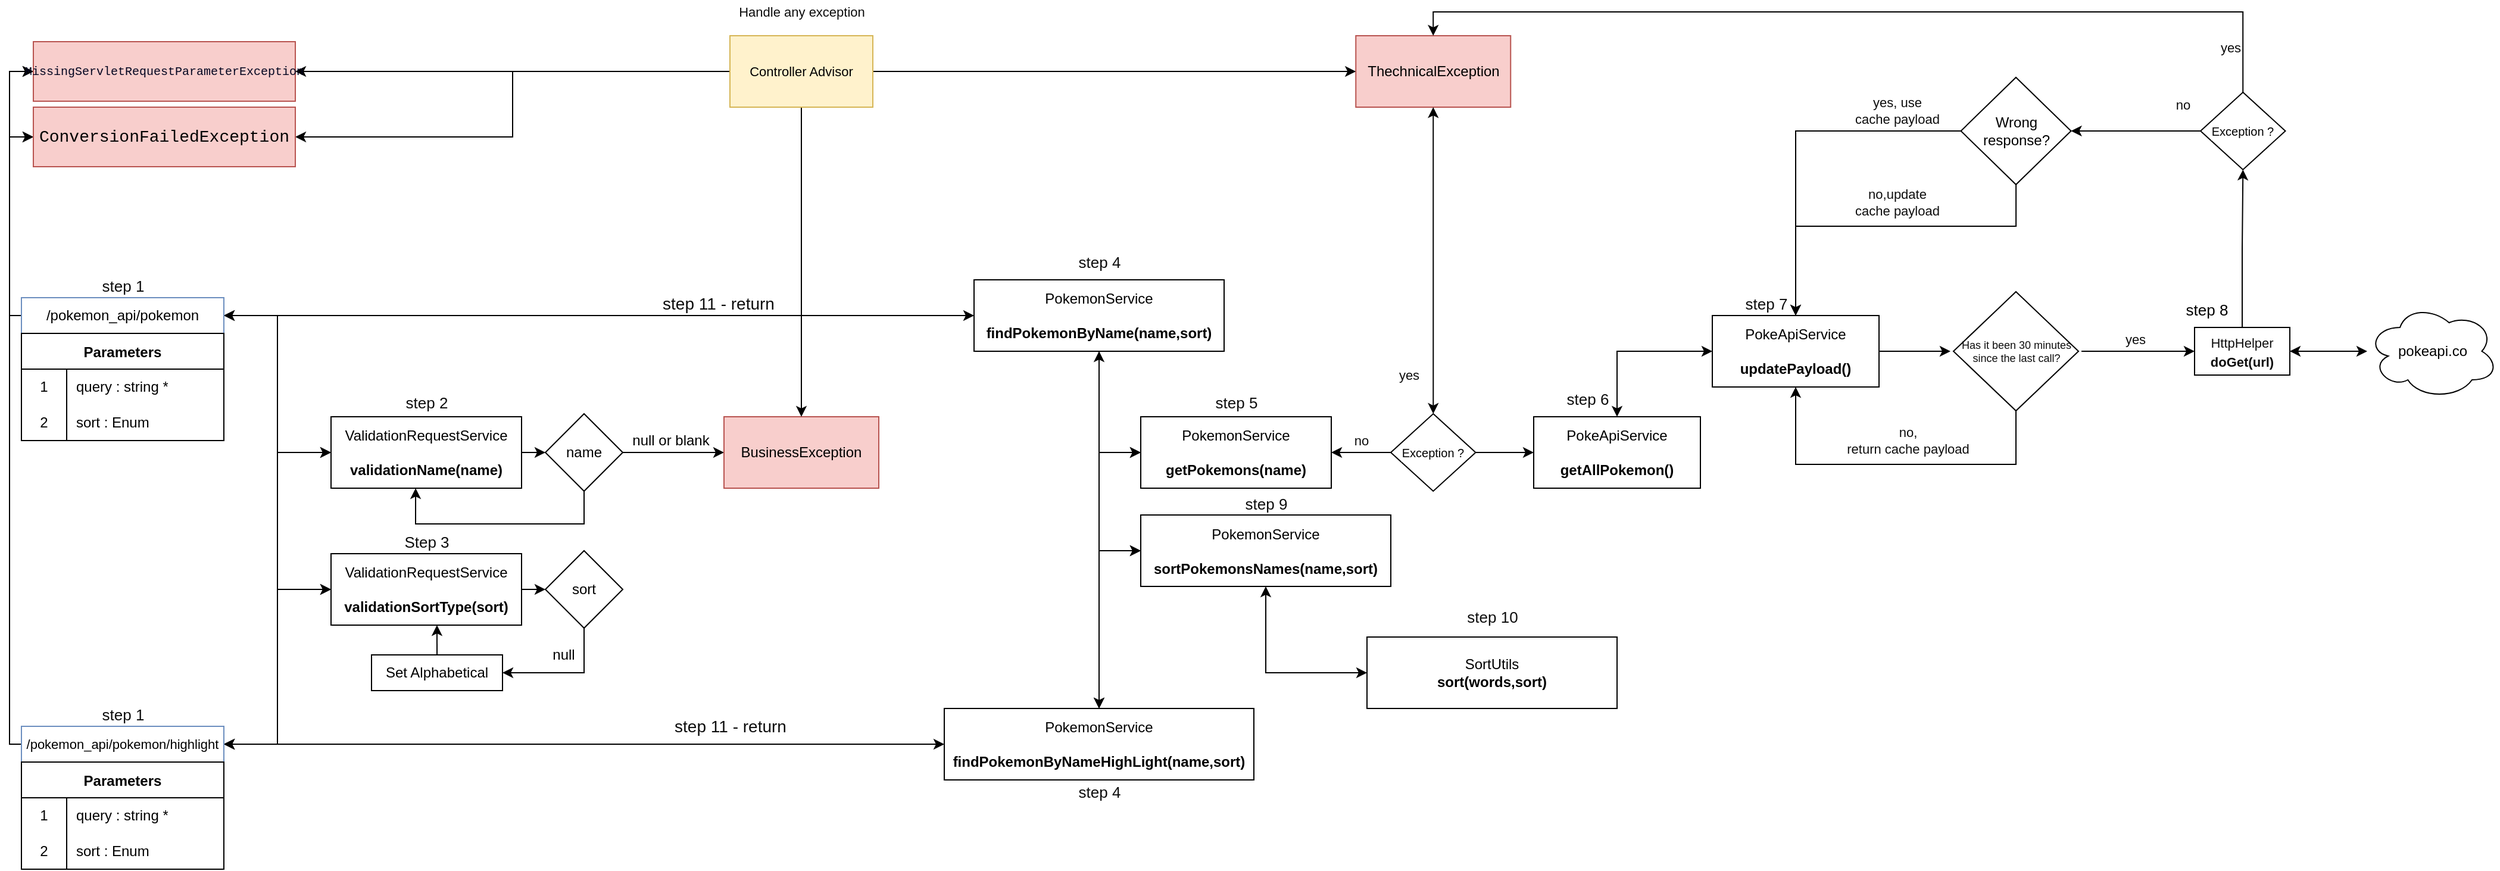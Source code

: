 <mxfile version="19.0.3" type="device"><diagram id="C5RBs43oDa-KdzZeNtuy" name="Page-1"><mxGraphModel dx="3700" dy="2669" grid="1" gridSize="10" guides="1" tooltips="1" connect="1" arrows="1" fold="1" page="1" pageScale="1" pageWidth="827" pageHeight="1169" math="0" shadow="0"><root><mxCell id="WIyWlLk6GJQsqaUBKTNV-0"/><mxCell id="WIyWlLk6GJQsqaUBKTNV-1" parent="WIyWlLk6GJQsqaUBKTNV-0"/><mxCell id="DcJVsEocoOYcsHqvZRlc-24" style="edgeStyle=orthogonalEdgeStyle;rounded=0;orthogonalLoop=1;jettySize=auto;html=1;entryX=0;entryY=0.5;entryDx=0;entryDy=0;startArrow=classic;startFill=1;" edge="1" parent="WIyWlLk6GJQsqaUBKTNV-1" source="DcJVsEocoOYcsHqvZRlc-1" target="DcJVsEocoOYcsHqvZRlc-23"><mxGeometry relative="1" as="geometry"/></mxCell><mxCell id="DcJVsEocoOYcsHqvZRlc-26" style="edgeStyle=orthogonalEdgeStyle;rounded=0;orthogonalLoop=1;jettySize=auto;html=1;entryX=0;entryY=0.5;entryDx=0;entryDy=0;startArrow=classic;startFill=1;" edge="1" parent="WIyWlLk6GJQsqaUBKTNV-1" source="DcJVsEocoOYcsHqvZRlc-1" target="DcJVsEocoOYcsHqvZRlc-25"><mxGeometry relative="1" as="geometry"/></mxCell><mxCell id="DcJVsEocoOYcsHqvZRlc-45" style="edgeStyle=orthogonalEdgeStyle;rounded=0;orthogonalLoop=1;jettySize=auto;html=1;entryX=0;entryY=0.5;entryDx=0;entryDy=0;startArrow=none;startFill=0;" edge="1" parent="WIyWlLk6GJQsqaUBKTNV-1" source="DcJVsEocoOYcsHqvZRlc-1" target="DcJVsEocoOYcsHqvZRlc-44"><mxGeometry relative="1" as="geometry"/></mxCell><mxCell id="DcJVsEocoOYcsHqvZRlc-158" style="edgeStyle=orthogonalEdgeStyle;rounded=0;orthogonalLoop=1;jettySize=auto;html=1;entryX=0;entryY=0.5;entryDx=0;entryDy=0;fontSize=10;fontColor=#000000;startArrow=none;startFill=0;" edge="1" parent="WIyWlLk6GJQsqaUBKTNV-1" source="DcJVsEocoOYcsHqvZRlc-1" target="DcJVsEocoOYcsHqvZRlc-156"><mxGeometry relative="1" as="geometry"><Array as="points"><mxPoint y="135"/><mxPoint y="-15"/></Array></mxGeometry></mxCell><mxCell id="DcJVsEocoOYcsHqvZRlc-159" style="edgeStyle=orthogonalEdgeStyle;rounded=0;orthogonalLoop=1;jettySize=auto;html=1;entryX=0;entryY=0.5;entryDx=0;entryDy=0;fontSize=10;fontColor=#000000;startArrow=none;startFill=0;" edge="1" parent="WIyWlLk6GJQsqaUBKTNV-1" source="DcJVsEocoOYcsHqvZRlc-1" target="DcJVsEocoOYcsHqvZRlc-152"><mxGeometry relative="1" as="geometry"><Array as="points"><mxPoint y="135"/><mxPoint y="-70"/></Array></mxGeometry></mxCell><mxCell id="DcJVsEocoOYcsHqvZRlc-1" value="/pokemon_api/pokemon&lt;br&gt;" style="whiteSpace=wrap;html=1;labelBackgroundColor=#FFFFFF;fillColor=none;strokeColor=#6c8ebf;strokeWidth=1;" vertex="1" parent="WIyWlLk6GJQsqaUBKTNV-1"><mxGeometry x="10" y="120" width="170" height="30" as="geometry"/></mxCell><mxCell id="DcJVsEocoOYcsHqvZRlc-2" value="Parameters" style="shape=table;startSize=30;container=1;collapsible=0;childLayout=tableLayout;fixedRows=1;rowLines=0;fontStyle=1;labelBackgroundColor=#FFFFFF;" vertex="1" parent="WIyWlLk6GJQsqaUBKTNV-1"><mxGeometry x="10" y="150" width="170" height="90" as="geometry"/></mxCell><mxCell id="DcJVsEocoOYcsHqvZRlc-3" value="" style="shape=tableRow;horizontal=0;startSize=0;swimlaneHead=0;swimlaneBody=0;top=0;left=0;bottom=0;right=0;collapsible=0;dropTarget=0;fillColor=none;points=[[0,0.5],[1,0.5]];portConstraint=eastwest;labelBackgroundColor=#FFFFFF;" vertex="1" parent="DcJVsEocoOYcsHqvZRlc-2"><mxGeometry y="30" width="170" height="30" as="geometry"/></mxCell><mxCell id="DcJVsEocoOYcsHqvZRlc-4" value="1" style="shape=partialRectangle;html=1;whiteSpace=wrap;connectable=0;fillColor=none;top=0;left=0;bottom=0;right=0;overflow=hidden;pointerEvents=1;labelBackgroundColor=#FFFFFF;" vertex="1" parent="DcJVsEocoOYcsHqvZRlc-3"><mxGeometry width="38" height="30" as="geometry"><mxRectangle width="38" height="30" as="alternateBounds"/></mxGeometry></mxCell><mxCell id="DcJVsEocoOYcsHqvZRlc-5" value="query : string *" style="shape=partialRectangle;html=1;whiteSpace=wrap;connectable=0;fillColor=none;top=0;left=0;bottom=0;right=0;align=left;spacingLeft=6;overflow=hidden;labelBackgroundColor=#FFFFFF;" vertex="1" parent="DcJVsEocoOYcsHqvZRlc-3"><mxGeometry x="38" width="132" height="30" as="geometry"><mxRectangle width="132" height="30" as="alternateBounds"/></mxGeometry></mxCell><mxCell id="DcJVsEocoOYcsHqvZRlc-6" value="" style="shape=tableRow;horizontal=0;startSize=0;swimlaneHead=0;swimlaneBody=0;top=0;left=0;bottom=0;right=0;collapsible=0;dropTarget=0;fillColor=none;points=[[0,0.5],[1,0.5]];portConstraint=eastwest;labelBackgroundColor=#FFFFFF;" vertex="1" parent="DcJVsEocoOYcsHqvZRlc-2"><mxGeometry y="60" width="170" height="30" as="geometry"/></mxCell><mxCell id="DcJVsEocoOYcsHqvZRlc-7" value="2" style="shape=partialRectangle;html=1;whiteSpace=wrap;connectable=0;fillColor=none;top=0;left=0;bottom=0;right=0;overflow=hidden;labelBackgroundColor=#FFFFFF;" vertex="1" parent="DcJVsEocoOYcsHqvZRlc-6"><mxGeometry width="38" height="30" as="geometry"><mxRectangle width="38" height="30" as="alternateBounds"/></mxGeometry></mxCell><mxCell id="DcJVsEocoOYcsHqvZRlc-8" value="sort : Enum" style="shape=partialRectangle;html=1;whiteSpace=wrap;connectable=0;fillColor=none;top=0;left=0;bottom=0;right=0;align=left;spacingLeft=6;overflow=hidden;labelBackgroundColor=#FFFFFF;" vertex="1" parent="DcJVsEocoOYcsHqvZRlc-6"><mxGeometry x="38" width="132" height="30" as="geometry"><mxRectangle width="132" height="30" as="alternateBounds"/></mxGeometry></mxCell><mxCell id="DcJVsEocoOYcsHqvZRlc-29" style="edgeStyle=orthogonalEdgeStyle;rounded=0;orthogonalLoop=1;jettySize=auto;html=1;exitX=1;exitY=0.5;exitDx=0;exitDy=0;entryX=0;entryY=0.5;entryDx=0;entryDy=0;startArrow=none;startFill=0;" edge="1" parent="WIyWlLk6GJQsqaUBKTNV-1" source="DcJVsEocoOYcsHqvZRlc-23" target="DcJVsEocoOYcsHqvZRlc-27"><mxGeometry relative="1" as="geometry"/></mxCell><mxCell id="DcJVsEocoOYcsHqvZRlc-23" value="ValidationRequestService&lt;br&gt;&lt;br&gt;&lt;b&gt;validationName(name)&lt;/b&gt;" style="whiteSpace=wrap;html=1;labelBackgroundColor=#FFFFFF;strokeWidth=1;fillColor=none;" vertex="1" parent="WIyWlLk6GJQsqaUBKTNV-1"><mxGeometry x="270" y="220" width="160" height="60" as="geometry"/></mxCell><mxCell id="DcJVsEocoOYcsHqvZRlc-37" style="edgeStyle=orthogonalEdgeStyle;rounded=0;orthogonalLoop=1;jettySize=auto;html=1;exitX=1;exitY=0.5;exitDx=0;exitDy=0;entryX=0;entryY=0.5;entryDx=0;entryDy=0;startArrow=none;startFill=0;" edge="1" parent="WIyWlLk6GJQsqaUBKTNV-1" source="DcJVsEocoOYcsHqvZRlc-25" target="DcJVsEocoOYcsHqvZRlc-36"><mxGeometry relative="1" as="geometry"/></mxCell><mxCell id="DcJVsEocoOYcsHqvZRlc-25" value="ValidationRequestService&lt;br&gt;&lt;br&gt;&lt;b&gt;validationSortType(sort)&lt;/b&gt;" style="whiteSpace=wrap;html=1;labelBackgroundColor=#FFFFFF;strokeWidth=1;fillColor=none;" vertex="1" parent="WIyWlLk6GJQsqaUBKTNV-1"><mxGeometry x="270" y="335" width="160" height="60" as="geometry"/></mxCell><mxCell id="DcJVsEocoOYcsHqvZRlc-28" style="edgeStyle=orthogonalEdgeStyle;rounded=0;orthogonalLoop=1;jettySize=auto;html=1;entryX=0.444;entryY=1;entryDx=0;entryDy=0;entryPerimeter=0;startArrow=none;startFill=0;exitX=0.5;exitY=1;exitDx=0;exitDy=0;" edge="1" parent="WIyWlLk6GJQsqaUBKTNV-1" source="DcJVsEocoOYcsHqvZRlc-27" target="DcJVsEocoOYcsHqvZRlc-23"><mxGeometry relative="1" as="geometry"><Array as="points"><mxPoint x="483" y="310"/><mxPoint x="341" y="310"/></Array></mxGeometry></mxCell><mxCell id="DcJVsEocoOYcsHqvZRlc-35" style="edgeStyle=orthogonalEdgeStyle;rounded=0;orthogonalLoop=1;jettySize=auto;html=1;entryX=0;entryY=0.5;entryDx=0;entryDy=0;startArrow=none;startFill=0;" edge="1" parent="WIyWlLk6GJQsqaUBKTNV-1" source="DcJVsEocoOYcsHqvZRlc-27" target="DcJVsEocoOYcsHqvZRlc-34"><mxGeometry relative="1" as="geometry"/></mxCell><mxCell id="DcJVsEocoOYcsHqvZRlc-27" value="name" style="rhombus;whiteSpace=wrap;html=1;labelBackgroundColor=#FFFFFF;strokeWidth=1;fillColor=none;" vertex="1" parent="WIyWlLk6GJQsqaUBKTNV-1"><mxGeometry x="450" y="217.5" width="65" height="65" as="geometry"/></mxCell><mxCell id="DcJVsEocoOYcsHqvZRlc-30" value="null or blank" style="text;html=1;align=center;verticalAlign=middle;resizable=0;points=[];autosize=1;strokeColor=none;fillColor=none;" vertex="1" parent="WIyWlLk6GJQsqaUBKTNV-1"><mxGeometry x="515" y="230" width="80" height="20" as="geometry"/></mxCell><mxCell id="DcJVsEocoOYcsHqvZRlc-34" value="BusinessException" style="whiteSpace=wrap;html=1;strokeWidth=1;fillColor=#f8cecc;strokeColor=#b85450;" vertex="1" parent="WIyWlLk6GJQsqaUBKTNV-1"><mxGeometry x="600" y="220" width="130" height="60" as="geometry"/></mxCell><mxCell id="DcJVsEocoOYcsHqvZRlc-42" style="edgeStyle=orthogonalEdgeStyle;rounded=0;orthogonalLoop=1;jettySize=auto;html=1;entryX=1;entryY=0.5;entryDx=0;entryDy=0;startArrow=none;startFill=0;exitX=0.5;exitY=1;exitDx=0;exitDy=0;" edge="1" parent="WIyWlLk6GJQsqaUBKTNV-1" source="DcJVsEocoOYcsHqvZRlc-36" target="DcJVsEocoOYcsHqvZRlc-41"><mxGeometry relative="1" as="geometry"><Array as="points"><mxPoint x="483" y="435"/></Array></mxGeometry></mxCell><mxCell id="DcJVsEocoOYcsHqvZRlc-36" value="sort" style="rhombus;whiteSpace=wrap;html=1;labelBackgroundColor=#FFFFFF;strokeWidth=1;fillColor=none;" vertex="1" parent="WIyWlLk6GJQsqaUBKTNV-1"><mxGeometry x="450" y="332.5" width="65" height="65" as="geometry"/></mxCell><mxCell id="DcJVsEocoOYcsHqvZRlc-39" value="null" style="text;html=1;align=center;verticalAlign=middle;resizable=0;points=[];autosize=1;strokeColor=none;fillColor=none;" vertex="1" parent="WIyWlLk6GJQsqaUBKTNV-1"><mxGeometry x="450" y="410" width="30" height="20" as="geometry"/></mxCell><mxCell id="DcJVsEocoOYcsHqvZRlc-43" style="edgeStyle=orthogonalEdgeStyle;rounded=0;orthogonalLoop=1;jettySize=auto;html=1;exitX=0.5;exitY=0;exitDx=0;exitDy=0;entryX=0.556;entryY=1;entryDx=0;entryDy=0;entryPerimeter=0;startArrow=none;startFill=0;" edge="1" parent="WIyWlLk6GJQsqaUBKTNV-1" source="DcJVsEocoOYcsHqvZRlc-41" target="DcJVsEocoOYcsHqvZRlc-25"><mxGeometry relative="1" as="geometry"/></mxCell><mxCell id="DcJVsEocoOYcsHqvZRlc-41" value="Set Alphabetical" style="whiteSpace=wrap;html=1;labelBackgroundColor=#FFFFFF;strokeWidth=1;fillColor=none;" vertex="1" parent="WIyWlLk6GJQsqaUBKTNV-1"><mxGeometry x="304" y="420" width="110" height="30" as="geometry"/></mxCell><mxCell id="DcJVsEocoOYcsHqvZRlc-50" style="edgeStyle=orthogonalEdgeStyle;rounded=0;orthogonalLoop=1;jettySize=auto;html=1;exitX=0.5;exitY=1;exitDx=0;exitDy=0;entryX=0;entryY=0.5;entryDx=0;entryDy=0;startArrow=none;startFill=0;" edge="1" parent="WIyWlLk6GJQsqaUBKTNV-1" source="DcJVsEocoOYcsHqvZRlc-44" target="DcJVsEocoOYcsHqvZRlc-47"><mxGeometry relative="1" as="geometry"/></mxCell><mxCell id="DcJVsEocoOYcsHqvZRlc-71" style="edgeStyle=orthogonalEdgeStyle;rounded=0;orthogonalLoop=1;jettySize=auto;html=1;entryX=0;entryY=0.5;entryDx=0;entryDy=0;fontSize=11;fontColor=#0D0D0D;startArrow=classic;startFill=1;" edge="1" parent="WIyWlLk6GJQsqaUBKTNV-1" source="DcJVsEocoOYcsHqvZRlc-44" target="DcJVsEocoOYcsHqvZRlc-48"><mxGeometry relative="1" as="geometry"/></mxCell><mxCell id="DcJVsEocoOYcsHqvZRlc-44" value="PokemonService&lt;br&gt;&lt;br&gt;&lt;b&gt;findPokemonByName(name,sort)&lt;/b&gt;" style="whiteSpace=wrap;html=1;labelBackgroundColor=#FFFFFF;strokeWidth=1;fillColor=none;" vertex="1" parent="WIyWlLk6GJQsqaUBKTNV-1"><mxGeometry x="810" y="105" width="210" height="60" as="geometry"/></mxCell><mxCell id="DcJVsEocoOYcsHqvZRlc-47" value="PokemonService&lt;br&gt;&lt;br&gt;&lt;b&gt;getPokemons(name)&lt;/b&gt;" style="whiteSpace=wrap;html=1;labelBackgroundColor=#FFFFFF;strokeWidth=1;fillColor=none;" vertex="1" parent="WIyWlLk6GJQsqaUBKTNV-1"><mxGeometry x="950" y="220" width="160" height="60" as="geometry"/></mxCell><mxCell id="DcJVsEocoOYcsHqvZRlc-73" style="edgeStyle=orthogonalEdgeStyle;rounded=0;orthogonalLoop=1;jettySize=auto;html=1;entryX=0;entryY=0.5;entryDx=0;entryDy=0;fontSize=11;fontColor=#0D0D0D;startArrow=classic;startFill=1;" edge="1" parent="WIyWlLk6GJQsqaUBKTNV-1" source="DcJVsEocoOYcsHqvZRlc-48" target="DcJVsEocoOYcsHqvZRlc-72"><mxGeometry relative="1" as="geometry"/></mxCell><mxCell id="DcJVsEocoOYcsHqvZRlc-48" value="PokemonService&lt;br&gt;&lt;br&gt;&lt;b&gt;sortPokemonsNames(name,sort)&lt;/b&gt;" style="whiteSpace=wrap;html=1;labelBackgroundColor=#FFFFFF;strokeWidth=1;fillColor=none;" vertex="1" parent="WIyWlLk6GJQsqaUBKTNV-1"><mxGeometry x="950" y="302.5" width="210" height="60" as="geometry"/></mxCell><mxCell id="DcJVsEocoOYcsHqvZRlc-144" style="edgeStyle=orthogonalEdgeStyle;rounded=0;orthogonalLoop=1;jettySize=auto;html=1;entryX=0;entryY=0.5;entryDx=0;entryDy=0;fontSize=11;fontColor=#0D0D0D;startArrow=classic;startFill=1;" edge="1" parent="WIyWlLk6GJQsqaUBKTNV-1" source="DcJVsEocoOYcsHqvZRlc-49" target="DcJVsEocoOYcsHqvZRlc-56"><mxGeometry relative="1" as="geometry"><Array as="points"><mxPoint x="1350" y="165"/></Array></mxGeometry></mxCell><mxCell id="DcJVsEocoOYcsHqvZRlc-49" value="PokeApiService&lt;br&gt;&lt;br&gt;&lt;b&gt;getAllPokemon()&lt;/b&gt;" style="whiteSpace=wrap;html=1;labelBackgroundColor=#FFFFFF;strokeWidth=1;fillColor=none;" vertex="1" parent="WIyWlLk6GJQsqaUBKTNV-1"><mxGeometry x="1280" y="220" width="140" height="60" as="geometry"/></mxCell><mxCell id="DcJVsEocoOYcsHqvZRlc-52" value="pokeapi.co" style="ellipse;shape=cloud;whiteSpace=wrap;html=1;labelBackgroundColor=#FFFFFF;strokeWidth=1;fillColor=none;" vertex="1" parent="WIyWlLk6GJQsqaUBKTNV-1"><mxGeometry x="1980" y="125" width="110" height="80" as="geometry"/></mxCell><mxCell id="DcJVsEocoOYcsHqvZRlc-127" style="edgeStyle=orthogonalEdgeStyle;rounded=0;orthogonalLoop=1;jettySize=auto;html=1;fontSize=10;fontColor=#0D0D0D;startArrow=none;startFill=0;" edge="1" parent="WIyWlLk6GJQsqaUBKTNV-1" source="DcJVsEocoOYcsHqvZRlc-56" target="DcJVsEocoOYcsHqvZRlc-61"><mxGeometry relative="1" as="geometry"/></mxCell><mxCell id="DcJVsEocoOYcsHqvZRlc-56" value="PokeApiService&lt;br&gt;&lt;br&gt;&lt;b&gt;updatePayload()&lt;/b&gt;" style="whiteSpace=wrap;html=1;labelBackgroundColor=#FFFFFF;strokeWidth=1;fillColor=none;" vertex="1" parent="WIyWlLk6GJQsqaUBKTNV-1"><mxGeometry x="1430" y="135" width="140" height="60" as="geometry"/></mxCell><mxCell id="DcJVsEocoOYcsHqvZRlc-65" value="yes" style="text;html=1;align=center;verticalAlign=middle;resizable=0;points=[];autosize=1;strokeColor=none;fillColor=none;fontSize=11;fontColor=#0D0D0D;" vertex="1" parent="WIyWlLk6GJQsqaUBKTNV-1"><mxGeometry x="1850.0" y="-100" width="30" height="20" as="geometry"/></mxCell><mxCell id="DcJVsEocoOYcsHqvZRlc-66" value="no,&lt;br&gt;return cache payload" style="text;html=1;align=center;verticalAlign=middle;resizable=0;points=[];autosize=1;strokeColor=none;fillColor=none;fontSize=11;fontColor=#0D0D0D;" vertex="1" parent="WIyWlLk6GJQsqaUBKTNV-1"><mxGeometry x="1534" y="225" width="120" height="30" as="geometry"/></mxCell><mxCell id="DcJVsEocoOYcsHqvZRlc-70" value="yes, use&lt;br&gt;cache payload" style="text;html=1;align=center;verticalAlign=middle;resizable=0;points=[];autosize=1;strokeColor=none;fillColor=none;fontSize=11;fontColor=#0D0D0D;" vertex="1" parent="WIyWlLk6GJQsqaUBKTNV-1"><mxGeometry x="1540" y="-52.5" width="90" height="30" as="geometry"/></mxCell><mxCell id="DcJVsEocoOYcsHqvZRlc-72" value="SortUtils&lt;br&gt;&lt;b&gt;sort(words,sort)&lt;/b&gt;" style="whiteSpace=wrap;html=1;labelBackgroundColor=#FFFFFF;strokeWidth=1;fillColor=none;" vertex="1" parent="WIyWlLk6GJQsqaUBKTNV-1"><mxGeometry x="1140" y="405" width="210" height="60" as="geometry"/></mxCell><mxCell id="DcJVsEocoOYcsHqvZRlc-82" style="edgeStyle=orthogonalEdgeStyle;rounded=0;orthogonalLoop=1;jettySize=auto;html=1;entryX=0;entryY=0.5;entryDx=0;entryDy=0;fontSize=11;fontColor=#0D0D0D;startArrow=classic;startFill=1;" edge="1" parent="WIyWlLk6GJQsqaUBKTNV-1" source="DcJVsEocoOYcsHqvZRlc-74" target="DcJVsEocoOYcsHqvZRlc-23"><mxGeometry relative="1" as="geometry"/></mxCell><mxCell id="DcJVsEocoOYcsHqvZRlc-83" style="edgeStyle=orthogonalEdgeStyle;rounded=0;orthogonalLoop=1;jettySize=auto;html=1;entryX=0;entryY=0.5;entryDx=0;entryDy=0;fontSize=11;fontColor=#0D0D0D;startArrow=classic;startFill=1;" edge="1" parent="WIyWlLk6GJQsqaUBKTNV-1" source="DcJVsEocoOYcsHqvZRlc-74" target="DcJVsEocoOYcsHqvZRlc-25"><mxGeometry relative="1" as="geometry"/></mxCell><mxCell id="DcJVsEocoOYcsHqvZRlc-85" style="edgeStyle=orthogonalEdgeStyle;rounded=0;orthogonalLoop=1;jettySize=auto;html=1;entryX=0;entryY=0.5;entryDx=0;entryDy=0;fontSize=11;fontColor=#0D0D0D;startArrow=classic;startFill=1;" edge="1" parent="WIyWlLk6GJQsqaUBKTNV-1" source="DcJVsEocoOYcsHqvZRlc-74" target="DcJVsEocoOYcsHqvZRlc-84"><mxGeometry relative="1" as="geometry"/></mxCell><mxCell id="DcJVsEocoOYcsHqvZRlc-160" style="edgeStyle=orthogonalEdgeStyle;rounded=0;orthogonalLoop=1;jettySize=auto;html=1;entryX=0;entryY=0.5;entryDx=0;entryDy=0;fontSize=10;fontColor=#000000;startArrow=none;startFill=0;" edge="1" parent="WIyWlLk6GJQsqaUBKTNV-1" source="DcJVsEocoOYcsHqvZRlc-74" target="DcJVsEocoOYcsHqvZRlc-156"><mxGeometry relative="1" as="geometry"><Array as="points"><mxPoint y="495"/><mxPoint y="-15"/></Array></mxGeometry></mxCell><mxCell id="DcJVsEocoOYcsHqvZRlc-161" style="edgeStyle=orthogonalEdgeStyle;rounded=0;orthogonalLoop=1;jettySize=auto;html=1;entryX=0;entryY=0.5;entryDx=0;entryDy=0;fontSize=10;fontColor=#000000;startArrow=none;startFill=0;" edge="1" parent="WIyWlLk6GJQsqaUBKTNV-1" source="DcJVsEocoOYcsHqvZRlc-74" target="DcJVsEocoOYcsHqvZRlc-152"><mxGeometry relative="1" as="geometry"><Array as="points"><mxPoint y="495"/><mxPoint y="-70"/></Array></mxGeometry></mxCell><mxCell id="DcJVsEocoOYcsHqvZRlc-74" value="&lt;font style=&quot;font-size: 11px;&quot;&gt;/pokemon_api/pokemon/highlight&lt;/font&gt;" style="whiteSpace=wrap;html=1;labelBackgroundColor=#FFFFFF;fillColor=none;strokeColor=#6c8ebf;strokeWidth=1;" vertex="1" parent="WIyWlLk6GJQsqaUBKTNV-1"><mxGeometry x="10" y="480" width="170" height="30" as="geometry"/></mxCell><mxCell id="DcJVsEocoOYcsHqvZRlc-75" value="Parameters" style="shape=table;startSize=30;container=1;collapsible=0;childLayout=tableLayout;fixedRows=1;rowLines=0;fontStyle=1;labelBackgroundColor=#FFFFFF;" vertex="1" parent="WIyWlLk6GJQsqaUBKTNV-1"><mxGeometry x="10" y="510" width="170" height="90" as="geometry"/></mxCell><mxCell id="DcJVsEocoOYcsHqvZRlc-76" value="" style="shape=tableRow;horizontal=0;startSize=0;swimlaneHead=0;swimlaneBody=0;top=0;left=0;bottom=0;right=0;collapsible=0;dropTarget=0;fillColor=none;points=[[0,0.5],[1,0.5]];portConstraint=eastwest;labelBackgroundColor=#FFFFFF;" vertex="1" parent="DcJVsEocoOYcsHqvZRlc-75"><mxGeometry y="30" width="170" height="30" as="geometry"/></mxCell><mxCell id="DcJVsEocoOYcsHqvZRlc-77" value="1" style="shape=partialRectangle;html=1;whiteSpace=wrap;connectable=0;fillColor=none;top=0;left=0;bottom=0;right=0;overflow=hidden;pointerEvents=1;labelBackgroundColor=#FFFFFF;" vertex="1" parent="DcJVsEocoOYcsHqvZRlc-76"><mxGeometry width="38" height="30" as="geometry"><mxRectangle width="38" height="30" as="alternateBounds"/></mxGeometry></mxCell><mxCell id="DcJVsEocoOYcsHqvZRlc-78" value="query : string *" style="shape=partialRectangle;html=1;whiteSpace=wrap;connectable=0;fillColor=none;top=0;left=0;bottom=0;right=0;align=left;spacingLeft=6;overflow=hidden;labelBackgroundColor=#FFFFFF;" vertex="1" parent="DcJVsEocoOYcsHqvZRlc-76"><mxGeometry x="38" width="132" height="30" as="geometry"><mxRectangle width="132" height="30" as="alternateBounds"/></mxGeometry></mxCell><mxCell id="DcJVsEocoOYcsHqvZRlc-79" value="" style="shape=tableRow;horizontal=0;startSize=0;swimlaneHead=0;swimlaneBody=0;top=0;left=0;bottom=0;right=0;collapsible=0;dropTarget=0;fillColor=none;points=[[0,0.5],[1,0.5]];portConstraint=eastwest;labelBackgroundColor=#FFFFFF;" vertex="1" parent="DcJVsEocoOYcsHqvZRlc-75"><mxGeometry y="60" width="170" height="30" as="geometry"/></mxCell><mxCell id="DcJVsEocoOYcsHqvZRlc-80" value="2" style="shape=partialRectangle;html=1;whiteSpace=wrap;connectable=0;fillColor=none;top=0;left=0;bottom=0;right=0;overflow=hidden;labelBackgroundColor=#FFFFFF;" vertex="1" parent="DcJVsEocoOYcsHqvZRlc-79"><mxGeometry width="38" height="30" as="geometry"><mxRectangle width="38" height="30" as="alternateBounds"/></mxGeometry></mxCell><mxCell id="DcJVsEocoOYcsHqvZRlc-81" value="sort : Enum" style="shape=partialRectangle;html=1;whiteSpace=wrap;connectable=0;fillColor=none;top=0;left=0;bottom=0;right=0;align=left;spacingLeft=6;overflow=hidden;labelBackgroundColor=#FFFFFF;" vertex="1" parent="DcJVsEocoOYcsHqvZRlc-79"><mxGeometry x="38" width="132" height="30" as="geometry"><mxRectangle width="132" height="30" as="alternateBounds"/></mxGeometry></mxCell><mxCell id="DcJVsEocoOYcsHqvZRlc-86" style="edgeStyle=orthogonalEdgeStyle;rounded=0;orthogonalLoop=1;jettySize=auto;html=1;entryX=0;entryY=0.5;entryDx=0;entryDy=0;fontSize=11;fontColor=#0D0D0D;startArrow=classic;startFill=1;" edge="1" parent="WIyWlLk6GJQsqaUBKTNV-1" source="DcJVsEocoOYcsHqvZRlc-84" target="DcJVsEocoOYcsHqvZRlc-47"><mxGeometry relative="1" as="geometry"/></mxCell><mxCell id="DcJVsEocoOYcsHqvZRlc-87" style="edgeStyle=orthogonalEdgeStyle;rounded=0;orthogonalLoop=1;jettySize=auto;html=1;entryX=0;entryY=0.5;entryDx=0;entryDy=0;fontSize=11;fontColor=#0D0D0D;startArrow=classic;startFill=1;" edge="1" parent="WIyWlLk6GJQsqaUBKTNV-1" source="DcJVsEocoOYcsHqvZRlc-84" target="DcJVsEocoOYcsHqvZRlc-48"><mxGeometry relative="1" as="geometry"/></mxCell><mxCell id="DcJVsEocoOYcsHqvZRlc-84" value="PokemonService&lt;br&gt;&lt;br&gt;&lt;b&gt;findPokemonByNameHighLight(name,sort)&lt;/b&gt;" style="whiteSpace=wrap;html=1;labelBackgroundColor=#FFFFFF;strokeWidth=1;fillColor=none;" vertex="1" parent="WIyWlLk6GJQsqaUBKTNV-1"><mxGeometry x="785" y="465" width="260" height="60" as="geometry"/></mxCell><mxCell id="DcJVsEocoOYcsHqvZRlc-88" value="step 1" style="text;html=1;align=center;verticalAlign=middle;resizable=0;points=[];autosize=1;strokeColor=none;fillColor=none;fontSize=13;fontColor=#0D0D0D;" vertex="1" parent="WIyWlLk6GJQsqaUBKTNV-1"><mxGeometry x="70" y="460" width="50" height="20" as="geometry"/></mxCell><mxCell id="DcJVsEocoOYcsHqvZRlc-89" value="step 1" style="text;html=1;align=center;verticalAlign=middle;resizable=0;points=[];autosize=1;strokeColor=none;fillColor=none;fontSize=13;fontColor=#0D0D0D;" vertex="1" parent="WIyWlLk6GJQsqaUBKTNV-1"><mxGeometry x="70" y="100" width="50" height="20" as="geometry"/></mxCell><mxCell id="DcJVsEocoOYcsHqvZRlc-90" value="step 2" style="text;html=1;align=center;verticalAlign=middle;resizable=0;points=[];autosize=1;strokeColor=none;fillColor=none;fontSize=13;fontColor=#0D0D0D;" vertex="1" parent="WIyWlLk6GJQsqaUBKTNV-1"><mxGeometry x="325" y="197.5" width="50" height="20" as="geometry"/></mxCell><mxCell id="DcJVsEocoOYcsHqvZRlc-91" value="Step 3" style="text;html=1;align=center;verticalAlign=middle;resizable=0;points=[];autosize=1;strokeColor=none;fillColor=none;fontSize=13;fontColor=#0D0D0D;" vertex="1" parent="WIyWlLk6GJQsqaUBKTNV-1"><mxGeometry x="325" y="315" width="50" height="20" as="geometry"/></mxCell><mxCell id="DcJVsEocoOYcsHqvZRlc-92" value="step 4" style="text;html=1;align=center;verticalAlign=middle;resizable=0;points=[];autosize=1;strokeColor=none;fillColor=none;fontSize=13;fontColor=#0D0D0D;" vertex="1" parent="WIyWlLk6GJQsqaUBKTNV-1"><mxGeometry x="890" y="525" width="50" height="20" as="geometry"/></mxCell><mxCell id="DcJVsEocoOYcsHqvZRlc-93" value="step 4" style="text;html=1;align=center;verticalAlign=middle;resizable=0;points=[];autosize=1;strokeColor=none;fillColor=none;fontSize=13;fontColor=#0D0D0D;" vertex="1" parent="WIyWlLk6GJQsqaUBKTNV-1"><mxGeometry x="890" y="80" width="50" height="20" as="geometry"/></mxCell><mxCell id="DcJVsEocoOYcsHqvZRlc-94" value="step 5" style="text;html=1;align=center;verticalAlign=middle;resizable=0;points=[];autosize=1;strokeColor=none;fillColor=none;fontSize=13;fontColor=#0D0D0D;" vertex="1" parent="WIyWlLk6GJQsqaUBKTNV-1"><mxGeometry x="1005" y="197.5" width="50" height="20" as="geometry"/></mxCell><mxCell id="DcJVsEocoOYcsHqvZRlc-95" value="step 6" style="text;html=1;align=center;verticalAlign=middle;resizable=0;points=[];autosize=1;strokeColor=none;fillColor=none;fontSize=13;fontColor=#0D0D0D;" vertex="1" parent="WIyWlLk6GJQsqaUBKTNV-1"><mxGeometry x="1300" y="195" width="50" height="20" as="geometry"/></mxCell><mxCell id="DcJVsEocoOYcsHqvZRlc-96" value="step 7" style="text;html=1;align=center;verticalAlign=middle;resizable=0;points=[];autosize=1;strokeColor=none;fillColor=none;fontSize=13;fontColor=#0D0D0D;" vertex="1" parent="WIyWlLk6GJQsqaUBKTNV-1"><mxGeometry x="1450" y="115" width="50" height="20" as="geometry"/></mxCell><mxCell id="DcJVsEocoOYcsHqvZRlc-97" value="step 9" style="text;html=1;align=center;verticalAlign=middle;resizable=0;points=[];autosize=1;strokeColor=none;fillColor=none;fontSize=13;fontColor=#0D0D0D;" vertex="1" parent="WIyWlLk6GJQsqaUBKTNV-1"><mxGeometry x="1030" y="282.5" width="50" height="20" as="geometry"/></mxCell><mxCell id="DcJVsEocoOYcsHqvZRlc-98" value="step 10" style="text;html=1;align=center;verticalAlign=middle;resizable=0;points=[];autosize=1;strokeColor=none;fillColor=none;fontSize=13;fontColor=#0D0D0D;" vertex="1" parent="WIyWlLk6GJQsqaUBKTNV-1"><mxGeometry x="1215" y="377.5" width="60" height="20" as="geometry"/></mxCell><mxCell id="DcJVsEocoOYcsHqvZRlc-101" style="edgeStyle=orthogonalEdgeStyle;rounded=0;orthogonalLoop=1;jettySize=auto;html=1;fontSize=13;fontColor=#0D0D0D;startArrow=classic;startFill=1;" edge="1" parent="WIyWlLk6GJQsqaUBKTNV-1" source="DcJVsEocoOYcsHqvZRlc-99" target="DcJVsEocoOYcsHqvZRlc-52"><mxGeometry relative="1" as="geometry"><mxPoint x="1980" y="260" as="targetPoint"/></mxGeometry></mxCell><mxCell id="DcJVsEocoOYcsHqvZRlc-134" style="edgeStyle=orthogonalEdgeStyle;rounded=0;orthogonalLoop=1;jettySize=auto;html=1;fontSize=10;fontColor=#0D0D0D;startArrow=none;startFill=0;" edge="1" parent="WIyWlLk6GJQsqaUBKTNV-1" source="DcJVsEocoOYcsHqvZRlc-99" target="DcJVsEocoOYcsHqvZRlc-115"><mxGeometry relative="1" as="geometry"/></mxCell><mxCell id="DcJVsEocoOYcsHqvZRlc-99" value="&lt;font style=&quot;font-size: 11px;&quot;&gt;HttpHelper&lt;/font&gt;&lt;br&gt;&lt;b style=&quot;font-size: 11px;&quot;&gt;doGet(url)&lt;/b&gt;" style="whiteSpace=wrap;html=1;labelBackgroundColor=none;fontSize=13;fontColor=#0D0D0D;strokeWidth=1;fillColor=none;" vertex="1" parent="WIyWlLk6GJQsqaUBKTNV-1"><mxGeometry x="1834.99" y="145" width="80" height="40" as="geometry"/></mxCell><mxCell id="DcJVsEocoOYcsHqvZRlc-140" style="edgeStyle=orthogonalEdgeStyle;rounded=0;orthogonalLoop=1;jettySize=auto;html=1;entryX=0.5;entryY=0;entryDx=0;entryDy=0;fontSize=11;fontColor=#0D0D0D;startArrow=none;startFill=0;" edge="1" parent="WIyWlLk6GJQsqaUBKTNV-1" source="DcJVsEocoOYcsHqvZRlc-103" target="DcJVsEocoOYcsHqvZRlc-56"><mxGeometry relative="1" as="geometry"><Array as="points"><mxPoint x="1685" y="60"/><mxPoint x="1500" y="60"/></Array></mxGeometry></mxCell><mxCell id="DcJVsEocoOYcsHqvZRlc-142" style="edgeStyle=orthogonalEdgeStyle;rounded=0;orthogonalLoop=1;jettySize=auto;html=1;entryX=0.5;entryY=0;entryDx=0;entryDy=0;fontSize=11;fontColor=#0D0D0D;startArrow=none;startFill=0;" edge="1" parent="WIyWlLk6GJQsqaUBKTNV-1" source="DcJVsEocoOYcsHqvZRlc-103" target="DcJVsEocoOYcsHqvZRlc-56"><mxGeometry relative="1" as="geometry"/></mxCell><mxCell id="DcJVsEocoOYcsHqvZRlc-103" value="Wrong&lt;br&gt;response?" style="rhombus;whiteSpace=wrap;html=1;labelBackgroundColor=#FFFFFF;strokeWidth=1;fillColor=none;" vertex="1" parent="WIyWlLk6GJQsqaUBKTNV-1"><mxGeometry x="1638.75" y="-65" width="92.5" height="90" as="geometry"/></mxCell><mxCell id="DcJVsEocoOYcsHqvZRlc-111" value="ThechnicalException" style="whiteSpace=wrap;html=1;strokeWidth=1;fillColor=#f8cecc;strokeColor=#b85450;" vertex="1" parent="WIyWlLk6GJQsqaUBKTNV-1"><mxGeometry x="1130.63" y="-100" width="130" height="60" as="geometry"/></mxCell><mxCell id="DcJVsEocoOYcsHqvZRlc-112" value="no,update&lt;br&gt;cache payload" style="text;html=1;align=center;verticalAlign=middle;resizable=0;points=[];autosize=1;strokeColor=none;fillColor=none;fontSize=11;fontColor=#0D0D0D;" vertex="1" parent="WIyWlLk6GJQsqaUBKTNV-1"><mxGeometry x="1540" y="25" width="90" height="30" as="geometry"/></mxCell><mxCell id="DcJVsEocoOYcsHqvZRlc-137" style="edgeStyle=orthogonalEdgeStyle;rounded=0;orthogonalLoop=1;jettySize=auto;html=1;entryX=0.5;entryY=0;entryDx=0;entryDy=0;fontSize=11;fontColor=#0D0D0D;startArrow=none;startFill=0;exitX=0.5;exitY=0;exitDx=0;exitDy=0;" edge="1" parent="WIyWlLk6GJQsqaUBKTNV-1" source="DcJVsEocoOYcsHqvZRlc-115" target="DcJVsEocoOYcsHqvZRlc-111"><mxGeometry relative="1" as="geometry"/></mxCell><mxCell id="DcJVsEocoOYcsHqvZRlc-138" style="edgeStyle=orthogonalEdgeStyle;rounded=0;orthogonalLoop=1;jettySize=auto;html=1;entryX=1;entryY=0.5;entryDx=0;entryDy=0;fontSize=11;fontColor=#0D0D0D;startArrow=none;startFill=0;" edge="1" parent="WIyWlLk6GJQsqaUBKTNV-1" source="DcJVsEocoOYcsHqvZRlc-115" target="DcJVsEocoOYcsHqvZRlc-103"><mxGeometry relative="1" as="geometry"/></mxCell><mxCell id="DcJVsEocoOYcsHqvZRlc-115" value="&lt;font style=&quot;font-size: 10px;&quot;&gt;Exception ?&lt;/font&gt;" style="rhombus;whiteSpace=wrap;html=1;labelBackgroundColor=#FFFFFF;strokeWidth=1;fillColor=none;" vertex="1" parent="WIyWlLk6GJQsqaUBKTNV-1"><mxGeometry x="1840.0" y="-52.5" width="71.25" height="65" as="geometry"/></mxCell><mxCell id="DcJVsEocoOYcsHqvZRlc-118" value="yes" style="text;html=1;align=center;verticalAlign=middle;resizable=0;points=[];autosize=1;strokeColor=none;fillColor=none;fontSize=11;fontColor=#0D0D0D;" vertex="1" parent="WIyWlLk6GJQsqaUBKTNV-1"><mxGeometry x="1770" y="145" width="30" height="20" as="geometry"/></mxCell><mxCell id="DcJVsEocoOYcsHqvZRlc-120" value="no" style="text;html=1;align=center;verticalAlign=middle;resizable=0;points=[];autosize=1;strokeColor=none;fillColor=none;fontSize=11;fontColor=#0D0D0D;" vertex="1" parent="WIyWlLk6GJQsqaUBKTNV-1"><mxGeometry x="1810.0" y="-52.5" width="30" height="20" as="geometry"/></mxCell><mxCell id="DcJVsEocoOYcsHqvZRlc-122" value="" style="group" vertex="1" connectable="0" parent="WIyWlLk6GJQsqaUBKTNV-1"><mxGeometry x="1630" y="115" width="110" height="100" as="geometry"/></mxCell><mxCell id="DcJVsEocoOYcsHqvZRlc-58" value="" style="rhombus;whiteSpace=wrap;html=1;labelBackgroundColor=#FFFFFF;strokeWidth=1;fillColor=none;" vertex="1" parent="DcJVsEocoOYcsHqvZRlc-122"><mxGeometry x="2.5" width="105" height="100" as="geometry"/></mxCell><mxCell id="DcJVsEocoOYcsHqvZRlc-61" value="Has it been 30 minutes&lt;br style=&quot;font-size: 9px;&quot;&gt;since the last call?" style="text;html=1;align=center;verticalAlign=middle;resizable=0;points=[];autosize=1;strokeColor=none;fillColor=none;fontSize=9;fontColor=#0D0D0D;" vertex="1" parent="DcJVsEocoOYcsHqvZRlc-122"><mxGeometry y="35" width="110" height="30" as="geometry"/></mxCell><mxCell id="DcJVsEocoOYcsHqvZRlc-128" style="edgeStyle=orthogonalEdgeStyle;rounded=0;orthogonalLoop=1;jettySize=auto;html=1;entryX=0.5;entryY=1;entryDx=0;entryDy=0;fontSize=10;fontColor=#0D0D0D;startArrow=none;startFill=0;" edge="1" parent="WIyWlLk6GJQsqaUBKTNV-1" source="DcJVsEocoOYcsHqvZRlc-58" target="DcJVsEocoOYcsHqvZRlc-56"><mxGeometry relative="1" as="geometry"><Array as="points"><mxPoint x="1685" y="260"/><mxPoint x="1500" y="260"/></Array></mxGeometry></mxCell><mxCell id="DcJVsEocoOYcsHqvZRlc-129" style="edgeStyle=orthogonalEdgeStyle;rounded=0;orthogonalLoop=1;jettySize=auto;html=1;entryX=0;entryY=0.5;entryDx=0;entryDy=0;fontSize=10;fontColor=#0D0D0D;startArrow=none;startFill=0;" edge="1" parent="WIyWlLk6GJQsqaUBKTNV-1" source="DcJVsEocoOYcsHqvZRlc-61" target="DcJVsEocoOYcsHqvZRlc-99"><mxGeometry relative="1" as="geometry"/></mxCell><mxCell id="DcJVsEocoOYcsHqvZRlc-146" style="edgeStyle=orthogonalEdgeStyle;rounded=0;orthogonalLoop=1;jettySize=auto;html=1;fontSize=11;fontColor=#0D0D0D;startArrow=classic;startFill=1;entryX=0.5;entryY=1;entryDx=0;entryDy=0;" edge="1" parent="WIyWlLk6GJQsqaUBKTNV-1" source="DcJVsEocoOYcsHqvZRlc-143" target="DcJVsEocoOYcsHqvZRlc-111"><mxGeometry relative="1" as="geometry"><mxPoint x="1196" y="-30" as="targetPoint"/></mxGeometry></mxCell><mxCell id="DcJVsEocoOYcsHqvZRlc-162" style="edgeStyle=orthogonalEdgeStyle;rounded=0;orthogonalLoop=1;jettySize=auto;html=1;exitX=0;exitY=0.5;exitDx=0;exitDy=0;entryX=1;entryY=0.5;entryDx=0;entryDy=0;fontSize=10;fontColor=#000000;startArrow=none;startFill=0;" edge="1" parent="WIyWlLk6GJQsqaUBKTNV-1" source="DcJVsEocoOYcsHqvZRlc-143" target="DcJVsEocoOYcsHqvZRlc-47"><mxGeometry relative="1" as="geometry"/></mxCell><mxCell id="DcJVsEocoOYcsHqvZRlc-163" style="edgeStyle=orthogonalEdgeStyle;rounded=0;orthogonalLoop=1;jettySize=auto;html=1;entryX=0;entryY=0.5;entryDx=0;entryDy=0;fontSize=10;fontColor=#000000;startArrow=none;startFill=0;" edge="1" parent="WIyWlLk6GJQsqaUBKTNV-1" source="DcJVsEocoOYcsHqvZRlc-143" target="DcJVsEocoOYcsHqvZRlc-49"><mxGeometry relative="1" as="geometry"/></mxCell><mxCell id="DcJVsEocoOYcsHqvZRlc-143" value="&lt;font style=&quot;font-size: 10px;&quot;&gt;Exception ?&lt;/font&gt;" style="rhombus;whiteSpace=wrap;html=1;labelBackgroundColor=#FFFFFF;strokeWidth=1;fillColor=none;" vertex="1" parent="WIyWlLk6GJQsqaUBKTNV-1"><mxGeometry x="1160.0" y="217.5" width="71.25" height="65" as="geometry"/></mxCell><mxCell id="DcJVsEocoOYcsHqvZRlc-145" value="no" style="text;html=1;align=center;verticalAlign=middle;resizable=0;points=[];autosize=1;strokeColor=none;fillColor=none;fontSize=11;fontColor=#0D0D0D;" vertex="1" parent="WIyWlLk6GJQsqaUBKTNV-1"><mxGeometry x="1120" y="230" width="30" height="20" as="geometry"/></mxCell><mxCell id="DcJVsEocoOYcsHqvZRlc-147" value="yes" style="text;html=1;align=center;verticalAlign=middle;resizable=0;points=[];autosize=1;strokeColor=none;fillColor=none;fontSize=11;fontColor=#0D0D0D;" vertex="1" parent="WIyWlLk6GJQsqaUBKTNV-1"><mxGeometry x="1160" y="175" width="30" height="20" as="geometry"/></mxCell><mxCell id="DcJVsEocoOYcsHqvZRlc-149" style="edgeStyle=orthogonalEdgeStyle;rounded=0;orthogonalLoop=1;jettySize=auto;html=1;entryX=0.5;entryY=0;entryDx=0;entryDy=0;fontSize=11;fontColor=#0D0D0D;startArrow=none;startFill=0;" edge="1" parent="WIyWlLk6GJQsqaUBKTNV-1" source="DcJVsEocoOYcsHqvZRlc-148" target="DcJVsEocoOYcsHqvZRlc-34"><mxGeometry relative="1" as="geometry"/></mxCell><mxCell id="DcJVsEocoOYcsHqvZRlc-150" style="edgeStyle=orthogonalEdgeStyle;rounded=0;orthogonalLoop=1;jettySize=auto;html=1;entryX=0;entryY=0.5;entryDx=0;entryDy=0;fontSize=11;fontColor=#0D0D0D;startArrow=none;startFill=0;" edge="1" parent="WIyWlLk6GJQsqaUBKTNV-1" source="DcJVsEocoOYcsHqvZRlc-148" target="DcJVsEocoOYcsHqvZRlc-111"><mxGeometry relative="1" as="geometry"/></mxCell><mxCell id="DcJVsEocoOYcsHqvZRlc-154" style="edgeStyle=orthogonalEdgeStyle;rounded=0;orthogonalLoop=1;jettySize=auto;html=1;entryX=1;entryY=0.5;entryDx=0;entryDy=0;fontSize=11;fontColor=#0D0D0D;startArrow=none;startFill=0;" edge="1" parent="WIyWlLk6GJQsqaUBKTNV-1" source="DcJVsEocoOYcsHqvZRlc-148" target="DcJVsEocoOYcsHqvZRlc-152"><mxGeometry relative="1" as="geometry"/></mxCell><mxCell id="DcJVsEocoOYcsHqvZRlc-157" style="edgeStyle=orthogonalEdgeStyle;rounded=0;orthogonalLoop=1;jettySize=auto;html=1;entryX=1;entryY=0.5;entryDx=0;entryDy=0;fontSize=10;fontColor=#000000;startArrow=none;startFill=0;" edge="1" parent="WIyWlLk6GJQsqaUBKTNV-1" source="DcJVsEocoOYcsHqvZRlc-148" target="DcJVsEocoOYcsHqvZRlc-156"><mxGeometry relative="1" as="geometry"/></mxCell><mxCell id="DcJVsEocoOYcsHqvZRlc-148" value="Controller Advisor" style="whiteSpace=wrap;html=1;labelBackgroundColor=none;fontSize=11;strokeWidth=1;fillColor=#fff2cc;strokeColor=#d6b656;" vertex="1" parent="WIyWlLk6GJQsqaUBKTNV-1"><mxGeometry x="605" y="-100" width="120" height="60" as="geometry"/></mxCell><mxCell id="DcJVsEocoOYcsHqvZRlc-151" value="Handle any exception" style="text;html=1;align=center;verticalAlign=middle;resizable=0;points=[];autosize=1;strokeColor=none;fillColor=none;fontSize=11;fontColor=#0D0D0D;" vertex="1" parent="WIyWlLk6GJQsqaUBKTNV-1"><mxGeometry x="605" y="-130" width="120" height="20" as="geometry"/></mxCell><mxCell id="DcJVsEocoOYcsHqvZRlc-152" value="&lt;div style=&quot;font-family: Consolas, &amp;quot;Courier New&amp;quot;, monospace; line-height: 19px;&quot;&gt;&lt;font style=&quot;font-size: 10px;&quot; color=&quot;#040621&quot;&gt;MissingServletRequestParameterException&lt;/font&gt;&lt;/div&gt;" style="whiteSpace=wrap;html=1;strokeWidth=1;fillColor=#f8cecc;strokeColor=#b85450;" vertex="1" parent="WIyWlLk6GJQsqaUBKTNV-1"><mxGeometry x="20" y="-95" width="220" height="50" as="geometry"/></mxCell><mxCell id="DcJVsEocoOYcsHqvZRlc-156" value="&lt;div style=&quot;font-family: Consolas, &amp;quot;Courier New&amp;quot;, monospace; line-height: 19px;&quot;&gt;&lt;div style=&quot;font-size: 14px; line-height: 19px;&quot;&gt;ConversionFailedException&lt;/div&gt;&lt;/div&gt;" style="whiteSpace=wrap;html=1;strokeWidth=1;fillColor=#f8cecc;strokeColor=#b85450;" vertex="1" parent="WIyWlLk6GJQsqaUBKTNV-1"><mxGeometry x="20" y="-40" width="220" height="50" as="geometry"/></mxCell><mxCell id="DcJVsEocoOYcsHqvZRlc-164" value="step 8" style="text;html=1;align=center;verticalAlign=middle;resizable=0;points=[];autosize=1;strokeColor=none;fillColor=none;fontSize=13;fontColor=#000000;" vertex="1" parent="WIyWlLk6GJQsqaUBKTNV-1"><mxGeometry x="1820" y="120" width="50" height="20" as="geometry"/></mxCell><mxCell id="DcJVsEocoOYcsHqvZRlc-165" value="step 11 - return" style="text;html=1;align=center;verticalAlign=middle;resizable=0;points=[];autosize=1;strokeColor=none;fillColor=none;fontSize=14;fontColor=#0D0D0D;" vertex="1" parent="WIyWlLk6GJQsqaUBKTNV-1"><mxGeometry x="550" y="470" width="110" height="20" as="geometry"/></mxCell><mxCell id="DcJVsEocoOYcsHqvZRlc-166" value="step 11 - return" style="text;html=1;align=center;verticalAlign=middle;resizable=0;points=[];autosize=1;strokeColor=none;fillColor=none;fontSize=14;fontColor=#0D0D0D;" vertex="1" parent="WIyWlLk6GJQsqaUBKTNV-1"><mxGeometry x="540" y="115" width="110" height="20" as="geometry"/></mxCell></root></mxGraphModel></diagram></mxfile>